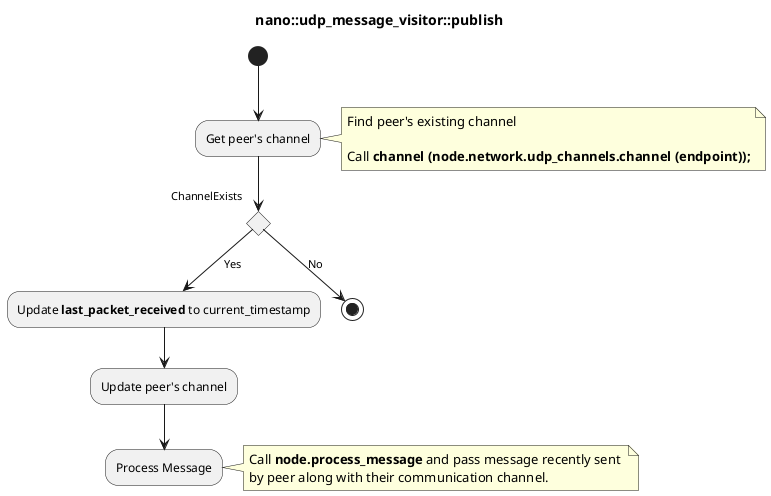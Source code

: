 @startuml

title nano::udp_message_visitor::publish

(*)--> Get peer's channel
note right
Find peer's existing channel

Call **channel (node.network.udp_channels.channel (endpoint));**
end note

if ChannelExists
-->[Yes] Update **last_packet_received** to current_timestamp
--> Update peer's channel
--> Process Message
note right
Call **node.process_message** and pass message recently sent 
by peer along with their communication channel.
end note
else
-->[No](*)
end if
@enduml
